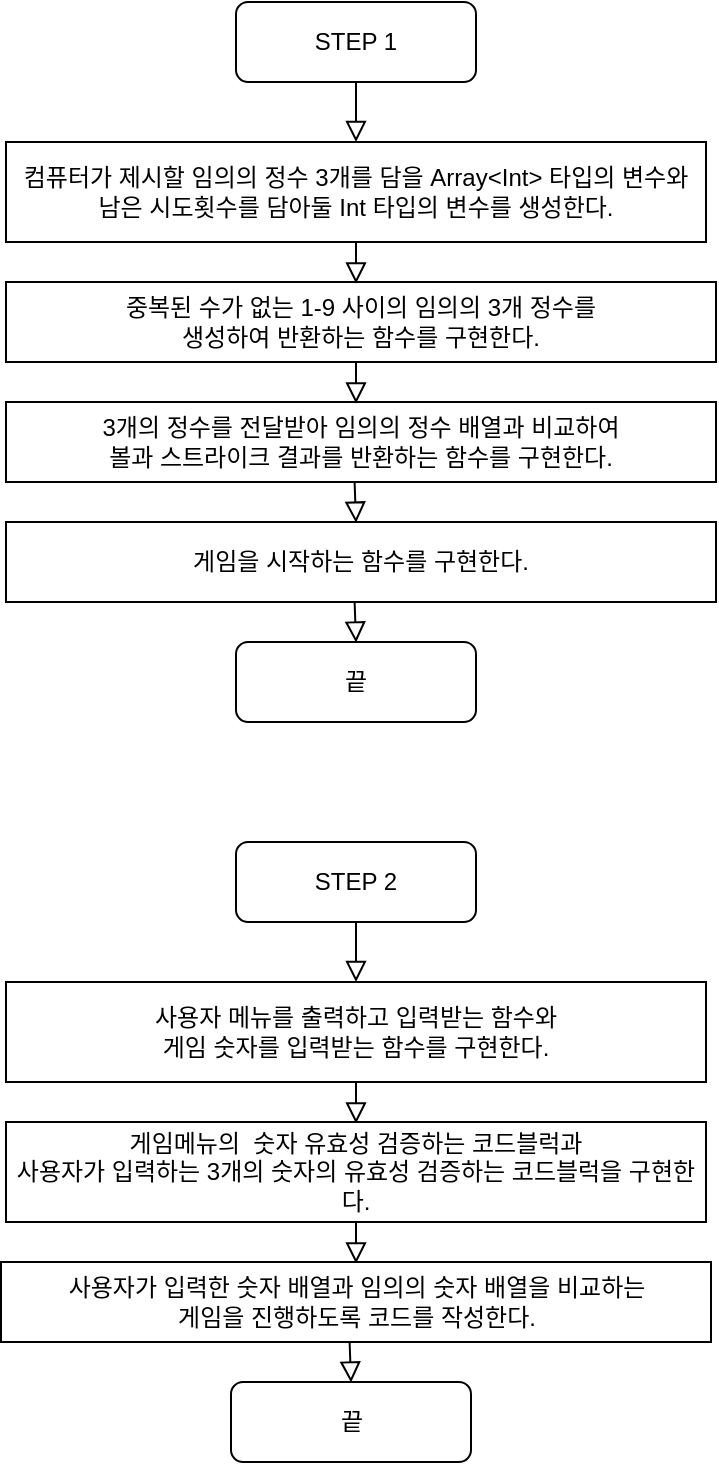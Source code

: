 <mxfile version="20.2.4" type="github">
  <diagram id="C5RBs43oDa-KdzZeNtuy" name="Page-1">
    <mxGraphModel dx="755" dy="715" grid="1" gridSize="10" guides="1" tooltips="1" connect="1" arrows="1" fold="1" page="1" pageScale="1" pageWidth="827" pageHeight="1169" math="0" shadow="0">
      <root>
        <mxCell id="WIyWlLk6GJQsqaUBKTNV-0" />
        <mxCell id="WIyWlLk6GJQsqaUBKTNV-1" parent="WIyWlLk6GJQsqaUBKTNV-0" />
        <mxCell id="WIyWlLk6GJQsqaUBKTNV-2" value="" style="rounded=0;html=1;jettySize=auto;orthogonalLoop=1;fontSize=11;endArrow=block;endFill=0;endSize=8;strokeWidth=1;shadow=0;labelBackgroundColor=none;edgeStyle=orthogonalEdgeStyle;entryX=0.5;entryY=0;entryDx=0;entryDy=0;" parent="WIyWlLk6GJQsqaUBKTNV-1" source="WIyWlLk6GJQsqaUBKTNV-3" target="FhU4wjtJCrgRbDmHGauY-0" edge="1">
          <mxGeometry relative="1" as="geometry">
            <mxPoint x="640" y="80" as="targetPoint" />
            <Array as="points" />
          </mxGeometry>
        </mxCell>
        <mxCell id="WIyWlLk6GJQsqaUBKTNV-3" value="STEP 1" style="rounded=1;whiteSpace=wrap;html=1;fontSize=12;glass=0;strokeWidth=1;shadow=0;" parent="WIyWlLk6GJQsqaUBKTNV-1" vertex="1">
          <mxGeometry x="340" y="20" width="120" height="40" as="geometry" />
        </mxCell>
        <mxCell id="FhU4wjtJCrgRbDmHGauY-0" value="컴퓨터가 제시할 임의의 정수 3개를 담을 Array&amp;lt;Int&amp;gt; 타입의 변수와&lt;br&gt;남은 시도횟수를 담아둘 Int 타입의 변수를 생성한다." style="rounded=0;whiteSpace=wrap;html=1;" parent="WIyWlLk6GJQsqaUBKTNV-1" vertex="1">
          <mxGeometry x="225" y="90" width="350" height="50" as="geometry" />
        </mxCell>
        <mxCell id="0tNc-vbko0ZoDKBXcS0s-0" value="중복된 수가 없는 1-9 사이의 임의의 3개 정수를&lt;br&gt;생성하여&amp;nbsp;반환하는 함수를 구현한다." style="rounded=0;whiteSpace=wrap;html=1;" parent="WIyWlLk6GJQsqaUBKTNV-1" vertex="1">
          <mxGeometry x="225" y="160" width="355" height="40" as="geometry" />
        </mxCell>
        <mxCell id="-g-nt-NkUHKgRjW_og_s-2" value="" style="rounded=0;html=1;jettySize=auto;orthogonalLoop=1;fontSize=11;endArrow=block;endFill=0;endSize=8;strokeWidth=1;shadow=0;labelBackgroundColor=none;edgeStyle=orthogonalEdgeStyle;entryX=0.493;entryY=0.019;entryDx=0;entryDy=0;exitX=0.5;exitY=1;exitDx=0;exitDy=0;entryPerimeter=0;" parent="WIyWlLk6GJQsqaUBKTNV-1" source="FhU4wjtJCrgRbDmHGauY-0" target="0tNc-vbko0ZoDKBXcS0s-0" edge="1">
          <mxGeometry relative="1" as="geometry">
            <mxPoint x="410.0" y="100" as="targetPoint" />
            <Array as="points" />
            <mxPoint x="410.0" y="70" as="sourcePoint" />
          </mxGeometry>
        </mxCell>
        <mxCell id="-g-nt-NkUHKgRjW_og_s-3" value="3개의 정수를 전달받아 임의의 정수 배열과 비교하여&lt;br&gt;볼과 스트라이크 결과를 반환하는 함수를 구현한다." style="rounded=0;whiteSpace=wrap;html=1;" parent="WIyWlLk6GJQsqaUBKTNV-1" vertex="1">
          <mxGeometry x="225" y="220" width="355" height="40" as="geometry" />
        </mxCell>
        <mxCell id="-g-nt-NkUHKgRjW_og_s-4" value="" style="rounded=0;html=1;jettySize=auto;orthogonalLoop=1;fontSize=11;endArrow=block;endFill=0;endSize=8;strokeWidth=1;shadow=0;labelBackgroundColor=none;edgeStyle=orthogonalEdgeStyle;entryX=0.493;entryY=0.019;entryDx=0;entryDy=0;exitX=0.5;exitY=1;exitDx=0;exitDy=0;entryPerimeter=0;" parent="WIyWlLk6GJQsqaUBKTNV-1" target="-g-nt-NkUHKgRjW_og_s-3" edge="1">
          <mxGeometry relative="1" as="geometry">
            <mxPoint x="410.0" y="160" as="targetPoint" />
            <Array as="points" />
            <mxPoint x="400" y="200" as="sourcePoint" />
          </mxGeometry>
        </mxCell>
        <mxCell id="gl0MrBrXcMZ7J03OzcvN-0" value="게임을 시작하는 함수를 구현한다." style="rounded=0;whiteSpace=wrap;html=1;" parent="WIyWlLk6GJQsqaUBKTNV-1" vertex="1">
          <mxGeometry x="225" y="280" width="355" height="40" as="geometry" />
        </mxCell>
        <mxCell id="gl0MrBrXcMZ7J03OzcvN-1" value="" style="rounded=0;html=1;jettySize=auto;orthogonalLoop=1;fontSize=11;endArrow=block;endFill=0;endSize=8;strokeWidth=1;shadow=0;labelBackgroundColor=none;edgeStyle=orthogonalEdgeStyle;entryX=0.493;entryY=0.009;entryDx=0;entryDy=0;exitX=0.491;exitY=1.003;exitDx=0;exitDy=0;exitPerimeter=0;entryPerimeter=0;" parent="WIyWlLk6GJQsqaUBKTNV-1" source="-g-nt-NkUHKgRjW_og_s-3" target="gl0MrBrXcMZ7J03OzcvN-0" edge="1">
          <mxGeometry relative="1" as="geometry">
            <mxPoint x="412.515" y="230.76" as="targetPoint" />
            <Array as="points">
              <mxPoint x="400" y="260" />
            </Array>
            <mxPoint x="402.5" y="260" as="sourcePoint" />
          </mxGeometry>
        </mxCell>
        <mxCell id="zvvtkTkj2xzf-ngUJZ0Q-1" value="" style="rounded=0;html=1;jettySize=auto;orthogonalLoop=1;fontSize=11;endArrow=block;endFill=0;endSize=8;strokeWidth=1;shadow=0;labelBackgroundColor=none;edgeStyle=orthogonalEdgeStyle;entryX=0.493;entryY=0.009;entryDx=0;entryDy=0;exitX=0.491;exitY=1.003;exitDx=0;exitDy=0;exitPerimeter=0;entryPerimeter=0;" parent="WIyWlLk6GJQsqaUBKTNV-1" edge="1">
          <mxGeometry relative="1" as="geometry">
            <mxPoint x="400.015" y="340.25" as="targetPoint" />
            <Array as="points">
              <mxPoint x="400" y="319.89" />
            </Array>
            <mxPoint x="399.305" y="320.01" as="sourcePoint" />
          </mxGeometry>
        </mxCell>
        <mxCell id="zvvtkTkj2xzf-ngUJZ0Q-3" value="끝" style="rounded=1;whiteSpace=wrap;html=1;fontSize=12;glass=0;strokeWidth=1;shadow=0;" parent="WIyWlLk6GJQsqaUBKTNV-1" vertex="1">
          <mxGeometry x="340" y="340" width="120" height="40" as="geometry" />
        </mxCell>
        <mxCell id="zvvtkTkj2xzf-ngUJZ0Q-6" value="" style="rounded=0;html=1;jettySize=auto;orthogonalLoop=1;fontSize=11;endArrow=block;endFill=0;endSize=8;strokeWidth=1;shadow=0;labelBackgroundColor=none;edgeStyle=orthogonalEdgeStyle;entryX=0.5;entryY=0;entryDx=0;entryDy=0;" parent="WIyWlLk6GJQsqaUBKTNV-1" source="zvvtkTkj2xzf-ngUJZ0Q-7" edge="1">
          <mxGeometry relative="1" as="geometry">
            <mxPoint x="400" y="510" as="targetPoint" />
            <Array as="points">
              <mxPoint x="400" y="480" />
              <mxPoint x="400" y="480" />
            </Array>
          </mxGeometry>
        </mxCell>
        <mxCell id="zvvtkTkj2xzf-ngUJZ0Q-7" value="STEP 2" style="rounded=1;whiteSpace=wrap;html=1;fontSize=12;glass=0;strokeWidth=1;shadow=0;" parent="WIyWlLk6GJQsqaUBKTNV-1" vertex="1">
          <mxGeometry x="340" y="440" width="120" height="40" as="geometry" />
        </mxCell>
        <mxCell id="zvvtkTkj2xzf-ngUJZ0Q-8" value="사용자 메뉴를 출력하고 입력받는 함수와&lt;br&gt;게임 숫자를 입력받는 함수를 구현한다." style="rounded=0;whiteSpace=wrap;html=1;" parent="WIyWlLk6GJQsqaUBKTNV-1" vertex="1">
          <mxGeometry x="225" y="510" width="350" height="50" as="geometry" />
        </mxCell>
        <mxCell id="zvvtkTkj2xzf-ngUJZ0Q-9" value="" style="rounded=0;html=1;jettySize=auto;orthogonalLoop=1;fontSize=11;endArrow=block;endFill=0;endSize=8;strokeWidth=1;shadow=0;labelBackgroundColor=none;edgeStyle=orthogonalEdgeStyle;entryX=0.493;entryY=0.019;entryDx=0;entryDy=0;exitX=0.5;exitY=1;exitDx=0;exitDy=0;entryPerimeter=0;" parent="WIyWlLk6GJQsqaUBKTNV-1" source="zvvtkTkj2xzf-ngUJZ0Q-8" edge="1">
          <mxGeometry relative="1" as="geometry">
            <mxPoint x="400.015" y="580.76" as="targetPoint" />
            <Array as="points" />
            <mxPoint x="410.0" y="490" as="sourcePoint" />
          </mxGeometry>
        </mxCell>
        <mxCell id="WwlP-GzkREwg8EOPG-1p-0" value="게임메뉴의&amp;nbsp; 숫자 유효성 검증하는 코드블럭과&lt;br&gt;사용자가 입력하는 3개의 숫자의 유효성 검증하는 코드블럭을 구현한다." style="rounded=0;whiteSpace=wrap;html=1;" parent="WIyWlLk6GJQsqaUBKTNV-1" vertex="1">
          <mxGeometry x="225" y="580" width="350" height="50" as="geometry" />
        </mxCell>
        <mxCell id="WwlP-GzkREwg8EOPG-1p-1" value="" style="rounded=0;html=1;jettySize=auto;orthogonalLoop=1;fontSize=11;endArrow=block;endFill=0;endSize=8;strokeWidth=1;shadow=0;labelBackgroundColor=none;edgeStyle=orthogonalEdgeStyle;entryX=0.493;entryY=0.019;entryDx=0;entryDy=0;exitX=0.5;exitY=1;exitDx=0;exitDy=0;entryPerimeter=0;" parent="WIyWlLk6GJQsqaUBKTNV-1" source="WwlP-GzkREwg8EOPG-1p-0" edge="1">
          <mxGeometry relative="1" as="geometry">
            <mxPoint x="400.015" y="650.76" as="targetPoint" />
            <Array as="points" />
            <mxPoint x="410.0" y="560" as="sourcePoint" />
          </mxGeometry>
        </mxCell>
        <mxCell id="QyauoAg89PjydCbn0JqG-0" value="사용자가 입력한 숫자 배열과 임의의 숫자 배열을 비교하는&lt;br&gt;게임을 진행하도록 코드를 작성한다." style="rounded=0;whiteSpace=wrap;html=1;" vertex="1" parent="WIyWlLk6GJQsqaUBKTNV-1">
          <mxGeometry x="222.5" y="650" width="355" height="40" as="geometry" />
        </mxCell>
        <mxCell id="QyauoAg89PjydCbn0JqG-2" value="" style="rounded=0;html=1;jettySize=auto;orthogonalLoop=1;fontSize=11;endArrow=block;endFill=0;endSize=8;strokeWidth=1;shadow=0;labelBackgroundColor=none;edgeStyle=orthogonalEdgeStyle;entryX=0.493;entryY=0.009;entryDx=0;entryDy=0;exitX=0.491;exitY=1.003;exitDx=0;exitDy=0;exitPerimeter=0;entryPerimeter=0;" edge="1" parent="WIyWlLk6GJQsqaUBKTNV-1">
          <mxGeometry relative="1" as="geometry">
            <mxPoint x="397.515" y="710.25" as="targetPoint" />
            <Array as="points">
              <mxPoint x="397.5" y="689.89" />
            </Array>
            <mxPoint x="396.805" y="690.01" as="sourcePoint" />
          </mxGeometry>
        </mxCell>
        <mxCell id="QyauoAg89PjydCbn0JqG-3" value="끝" style="rounded=1;whiteSpace=wrap;html=1;fontSize=12;glass=0;strokeWidth=1;shadow=0;" vertex="1" parent="WIyWlLk6GJQsqaUBKTNV-1">
          <mxGeometry x="337.5" y="710" width="120" height="40" as="geometry" />
        </mxCell>
      </root>
    </mxGraphModel>
  </diagram>
</mxfile>
